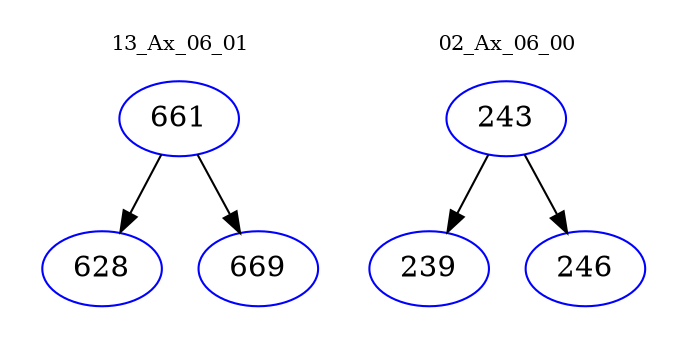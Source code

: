 digraph{
subgraph cluster_0 {
color = white
label = "13_Ax_06_01";
fontsize=10;
T0_661 [label="661", color="blue"]
T0_661 -> T0_628 [color="black"]
T0_628 [label="628", color="blue"]
T0_661 -> T0_669 [color="black"]
T0_669 [label="669", color="blue"]
}
subgraph cluster_1 {
color = white
label = "02_Ax_06_00";
fontsize=10;
T1_243 [label="243", color="blue"]
T1_243 -> T1_239 [color="black"]
T1_239 [label="239", color="blue"]
T1_243 -> T1_246 [color="black"]
T1_246 [label="246", color="blue"]
}
}
